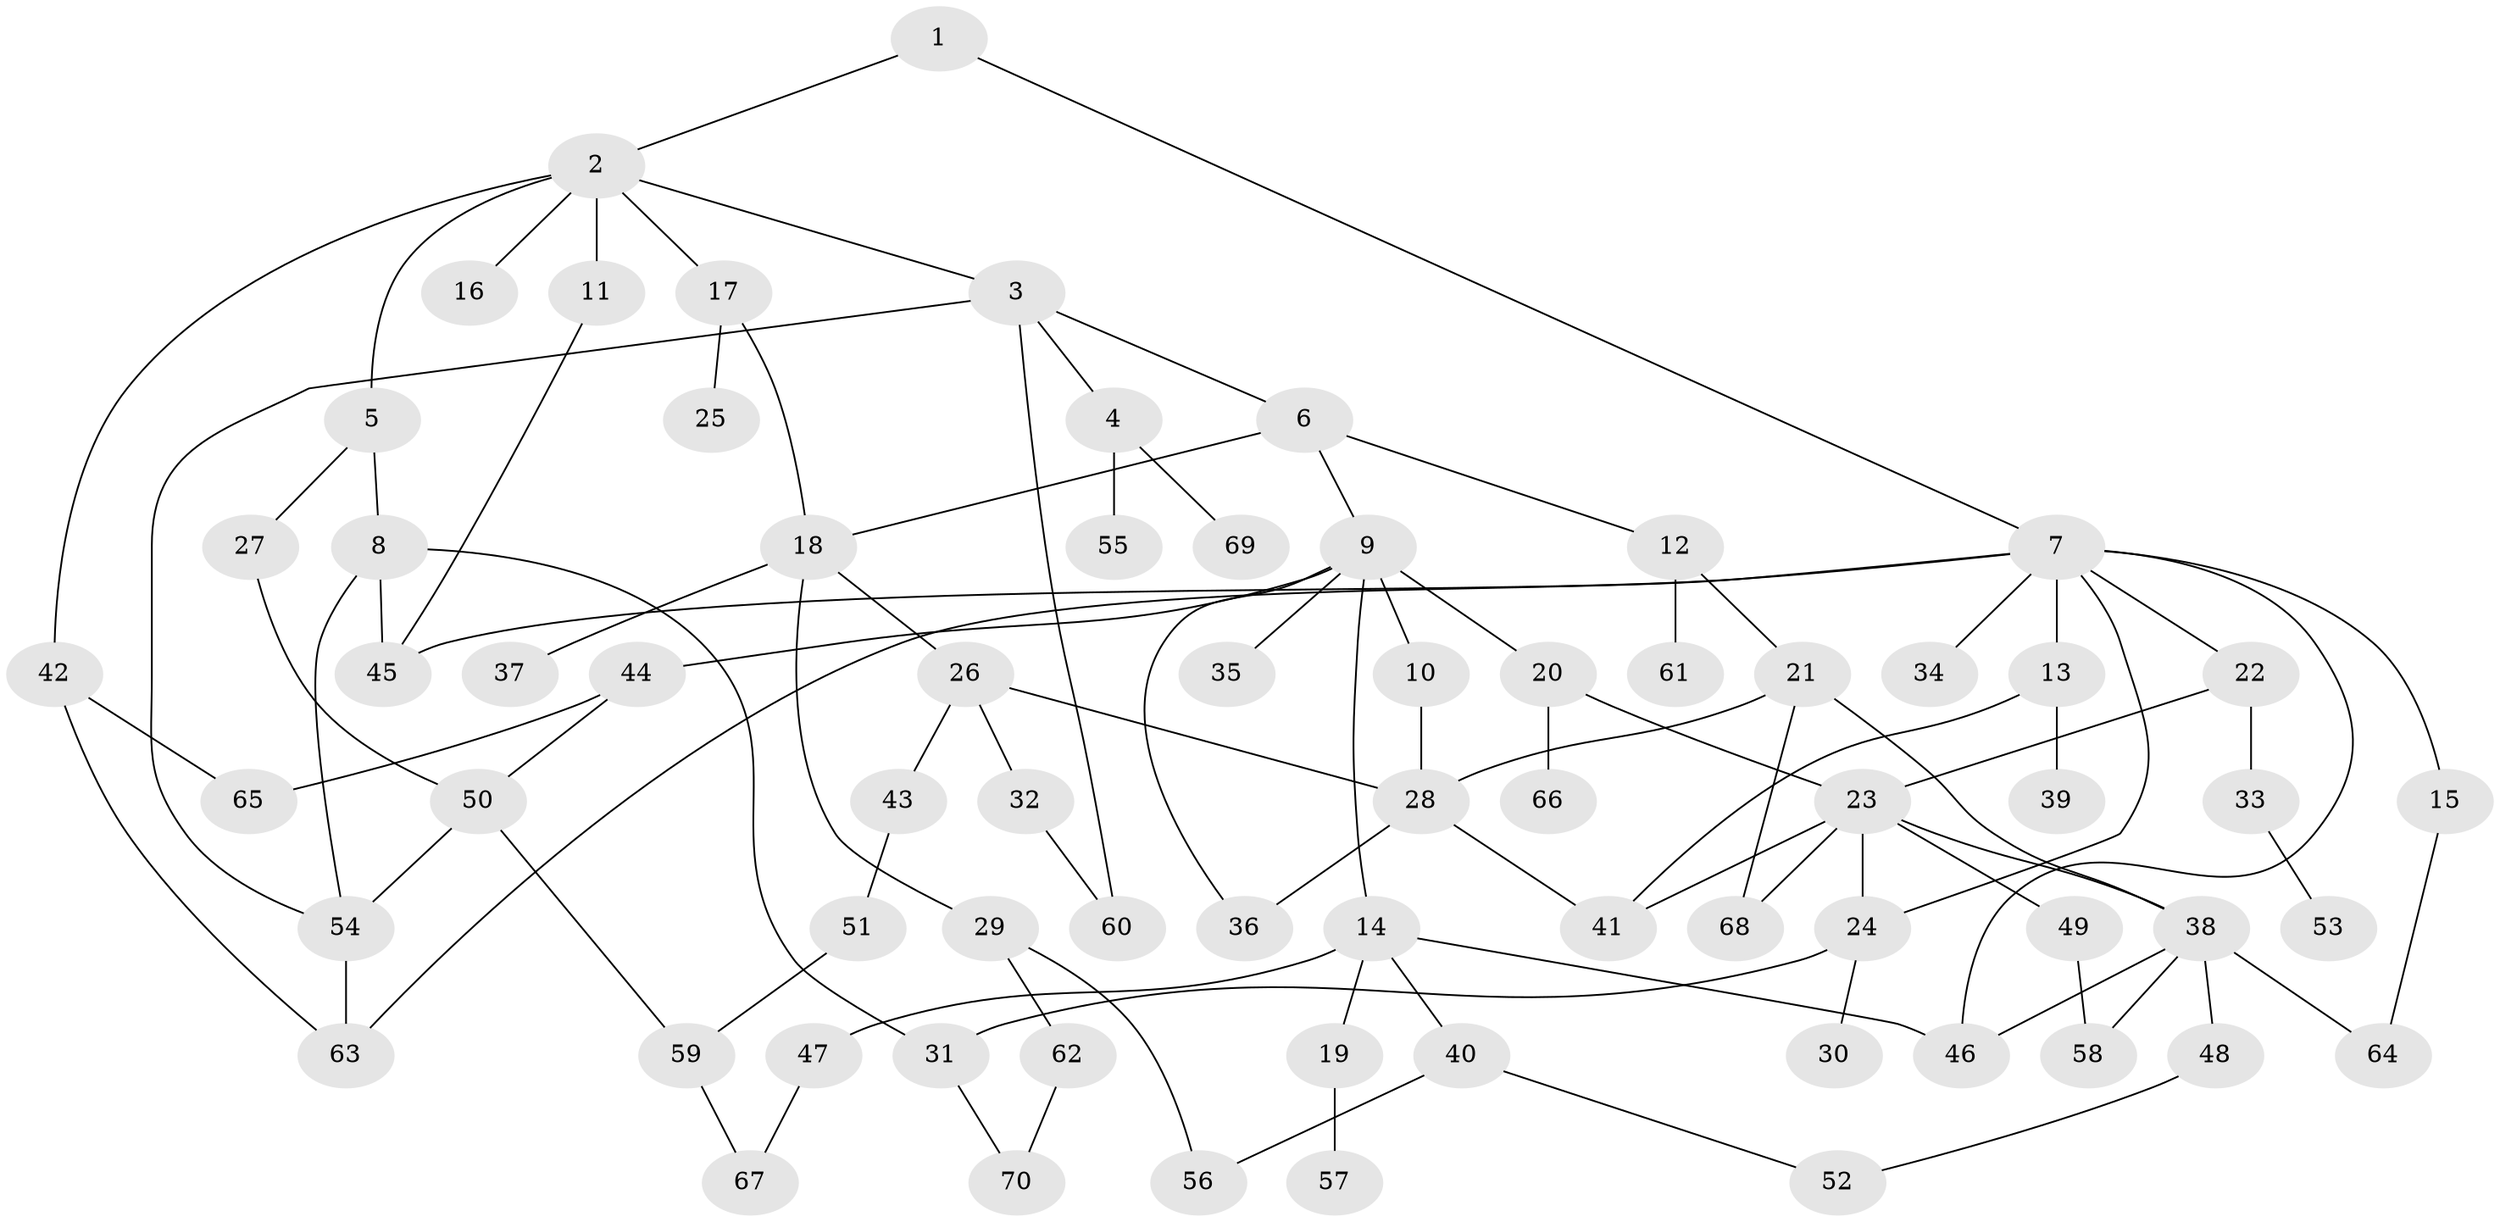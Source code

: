 // coarse degree distribution, {6: 0.02857142857142857, 5: 0.08571428571428572, 2: 0.2, 3: 0.3142857142857143, 4: 0.14285714285714285, 8: 0.05714285714285714, 1: 0.14285714285714285, 7: 0.02857142857142857}
// Generated by graph-tools (version 1.1) at 2025/48/03/04/25 22:48:57]
// undirected, 70 vertices, 98 edges
graph export_dot {
  node [color=gray90,style=filled];
  1;
  2;
  3;
  4;
  5;
  6;
  7;
  8;
  9;
  10;
  11;
  12;
  13;
  14;
  15;
  16;
  17;
  18;
  19;
  20;
  21;
  22;
  23;
  24;
  25;
  26;
  27;
  28;
  29;
  30;
  31;
  32;
  33;
  34;
  35;
  36;
  37;
  38;
  39;
  40;
  41;
  42;
  43;
  44;
  45;
  46;
  47;
  48;
  49;
  50;
  51;
  52;
  53;
  54;
  55;
  56;
  57;
  58;
  59;
  60;
  61;
  62;
  63;
  64;
  65;
  66;
  67;
  68;
  69;
  70;
  1 -- 2;
  1 -- 7;
  2 -- 3;
  2 -- 5;
  2 -- 11;
  2 -- 16;
  2 -- 17;
  2 -- 42;
  3 -- 4;
  3 -- 6;
  3 -- 60;
  3 -- 54;
  4 -- 55;
  4 -- 69;
  5 -- 8;
  5 -- 27;
  6 -- 9;
  6 -- 12;
  6 -- 18;
  7 -- 13;
  7 -- 15;
  7 -- 22;
  7 -- 34;
  7 -- 46;
  7 -- 63;
  7 -- 45;
  7 -- 24;
  8 -- 45;
  8 -- 54;
  8 -- 31;
  9 -- 10;
  9 -- 14;
  9 -- 20;
  9 -- 35;
  9 -- 44;
  9 -- 36;
  10 -- 28;
  11 -- 45;
  12 -- 21;
  12 -- 61;
  13 -- 39;
  13 -- 41;
  14 -- 19;
  14 -- 40;
  14 -- 47;
  14 -- 46;
  15 -- 64;
  17 -- 25;
  17 -- 18;
  18 -- 26;
  18 -- 29;
  18 -- 37;
  19 -- 57;
  20 -- 66;
  20 -- 23;
  21 -- 28;
  21 -- 38;
  21 -- 68;
  22 -- 23;
  22 -- 33;
  23 -- 24;
  23 -- 41;
  23 -- 49;
  23 -- 68;
  23 -- 38;
  24 -- 30;
  24 -- 31;
  26 -- 32;
  26 -- 43;
  26 -- 28;
  27 -- 50;
  28 -- 36;
  28 -- 41;
  29 -- 56;
  29 -- 62;
  31 -- 70;
  32 -- 60;
  33 -- 53;
  38 -- 48;
  38 -- 58;
  38 -- 64;
  38 -- 46;
  40 -- 52;
  40 -- 56;
  42 -- 65;
  42 -- 63;
  43 -- 51;
  44 -- 50;
  44 -- 65;
  47 -- 67;
  48 -- 52;
  49 -- 58;
  50 -- 59;
  50 -- 54;
  51 -- 59;
  54 -- 63;
  59 -- 67;
  62 -- 70;
}
